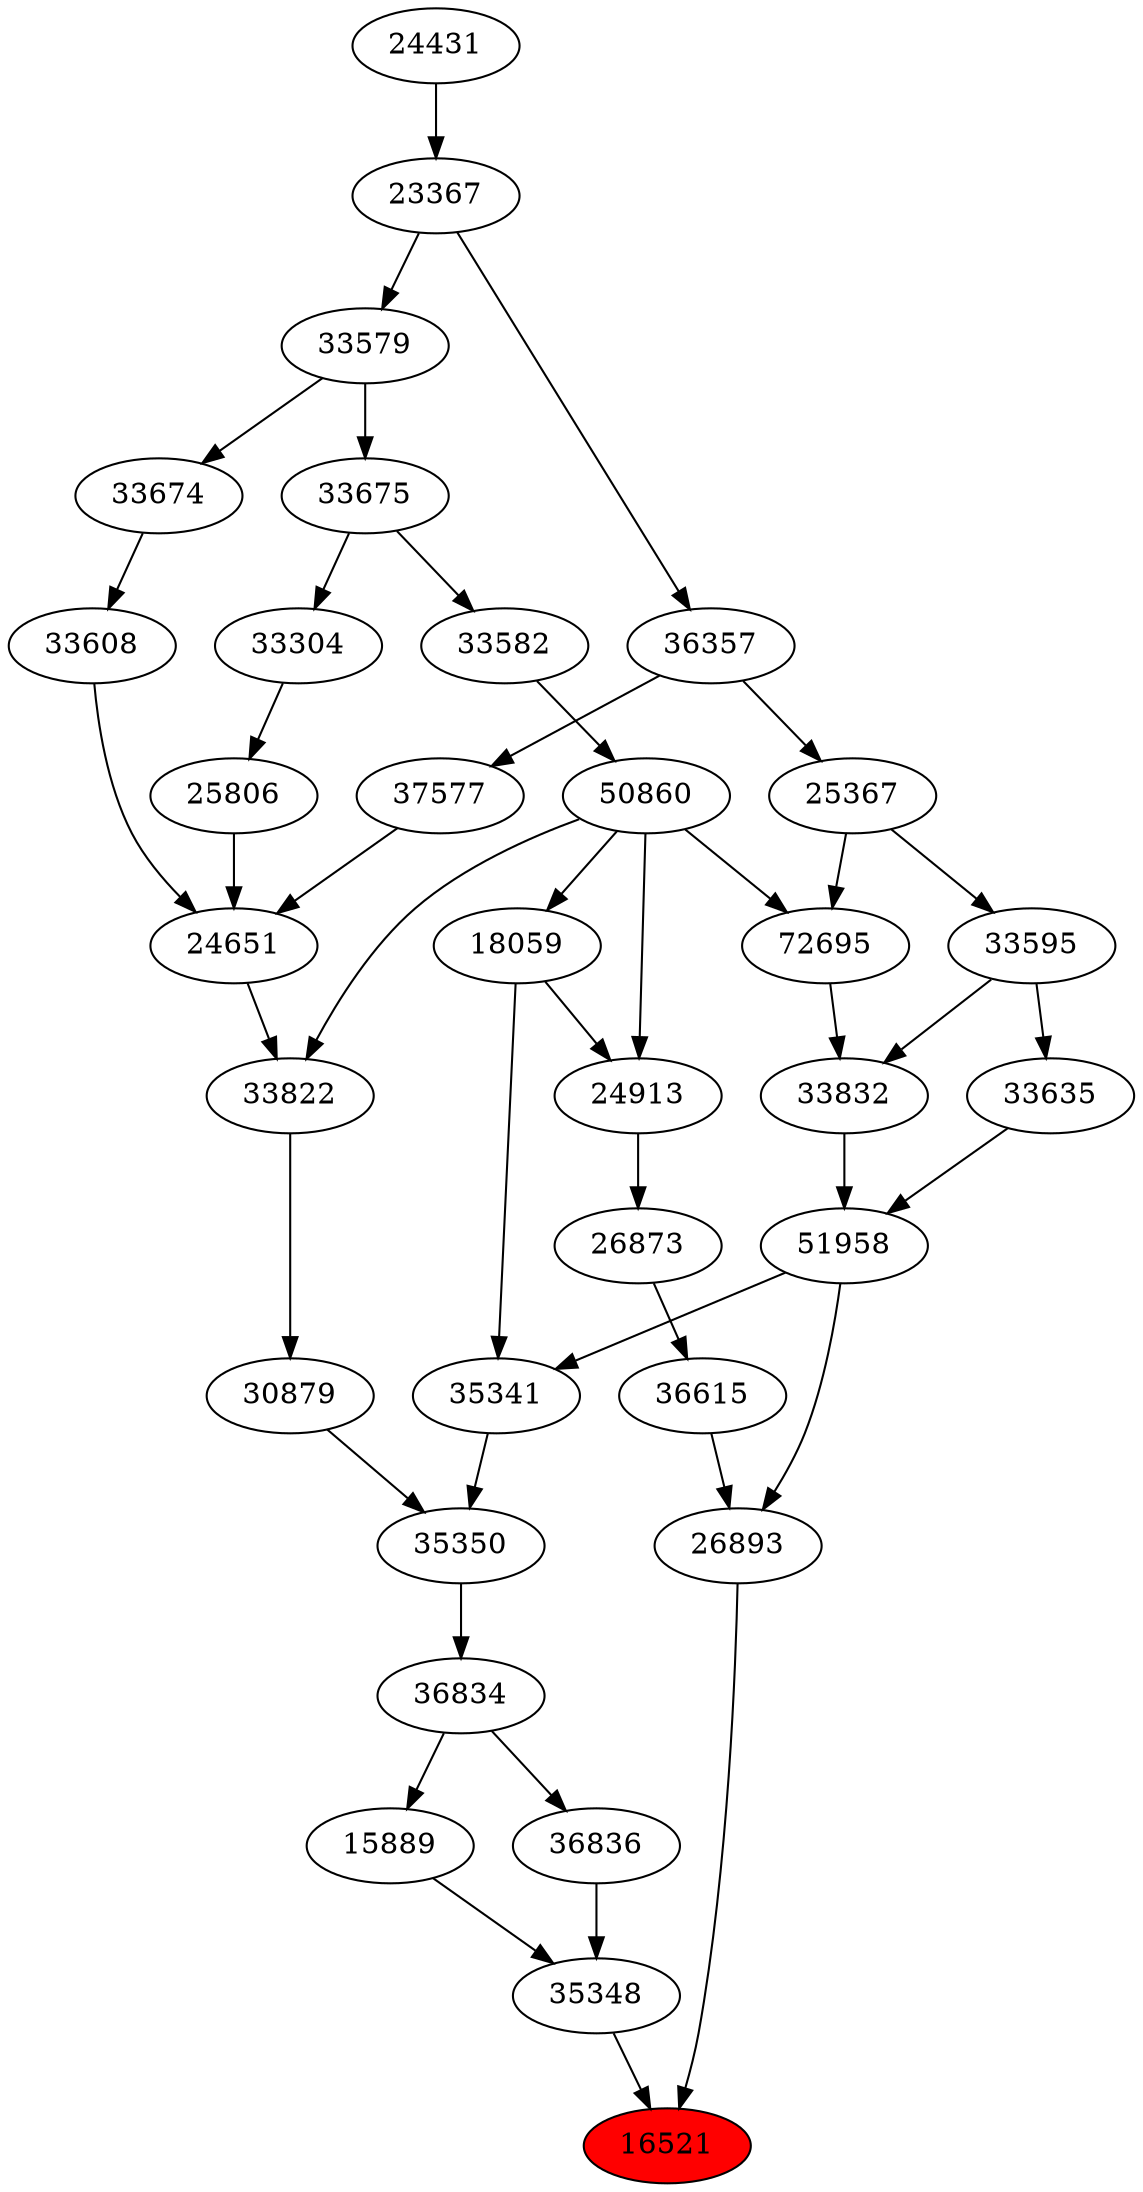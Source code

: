 strict digraph{ 
16521 [label="16521" fillcolor=red style=filled]
35348 -> 16521
26893 -> 16521
35348 [label="35348"]
15889 -> 35348
36836 -> 35348
26893 [label="26893"]
36615 -> 26893
51958 -> 26893
15889 [label="15889"]
36834 -> 15889
36836 [label="36836"]
36834 -> 36836
36615 [label="36615"]
26873 -> 36615
51958 [label="51958"]
33832 -> 51958
33635 -> 51958
36834 [label="36834"]
35350 -> 36834
26873 [label="26873"]
24913 -> 26873
33832 [label="33832"]
72695 -> 33832
33595 -> 33832
33635 [label="33635"]
33595 -> 33635
35350 [label="35350"]
30879 -> 35350
35341 -> 35350
24913 [label="24913"]
18059 -> 24913
50860 -> 24913
72695 [label="72695"]
50860 -> 72695
25367 -> 72695
33595 [label="33595"]
25367 -> 33595
30879 [label="30879"]
33822 -> 30879
35341 [label="35341"]
51958 -> 35341
18059 -> 35341
18059 [label="18059"]
50860 -> 18059
50860 [label="50860"]
33582 -> 50860
25367 [label="25367"]
36357 -> 25367
33822 [label="33822"]
24651 -> 33822
50860 -> 33822
33582 [label="33582"]
33675 -> 33582
36357 [label="36357"]
23367 -> 36357
24651 [label="24651"]
25806 -> 24651
33608 -> 24651
37577 -> 24651
33675 [label="33675"]
33579 -> 33675
23367 [label="23367"]
24431 -> 23367
25806 [label="25806"]
33304 -> 25806
33608 [label="33608"]
33674 -> 33608
37577 [label="37577"]
36357 -> 37577
33579 [label="33579"]
23367 -> 33579
24431 [label="24431"]
33304 [label="33304"]
33675 -> 33304
33674 [label="33674"]
33579 -> 33674
}